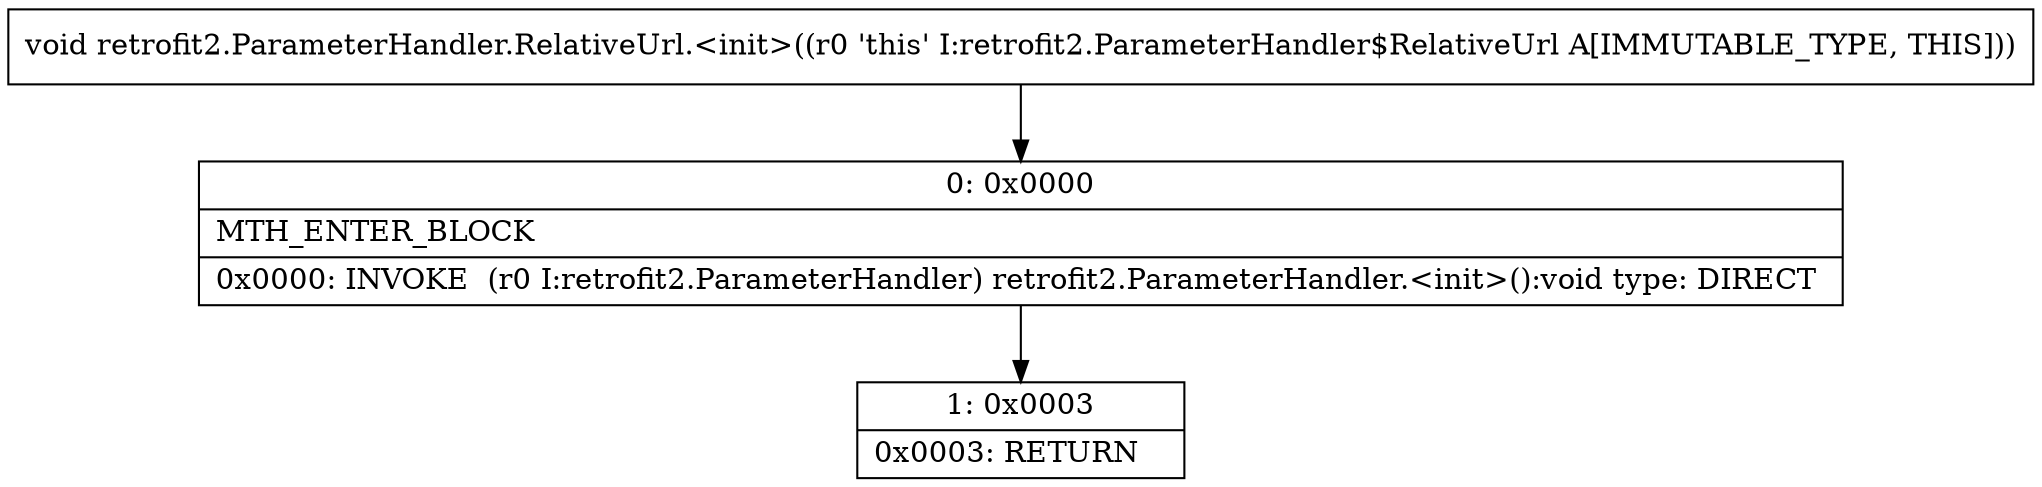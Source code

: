 digraph "CFG forretrofit2.ParameterHandler.RelativeUrl.\<init\>()V" {
Node_0 [shape=record,label="{0\:\ 0x0000|MTH_ENTER_BLOCK\l|0x0000: INVOKE  (r0 I:retrofit2.ParameterHandler) retrofit2.ParameterHandler.\<init\>():void type: DIRECT \l}"];
Node_1 [shape=record,label="{1\:\ 0x0003|0x0003: RETURN   \l}"];
MethodNode[shape=record,label="{void retrofit2.ParameterHandler.RelativeUrl.\<init\>((r0 'this' I:retrofit2.ParameterHandler$RelativeUrl A[IMMUTABLE_TYPE, THIS])) }"];
MethodNode -> Node_0;
Node_0 -> Node_1;
}


